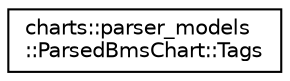 digraph "Graphical Class Hierarchy"
{
 // LATEX_PDF_SIZE
  edge [fontname="Helvetica",fontsize="10",labelfontname="Helvetica",labelfontsize="10"];
  node [fontname="Helvetica",fontsize="10",shape=record];
  rankdir="LR";
  Node0 [label="charts::parser_models\l::ParsedBmsChart::Tags",height=0.2,width=0.4,color="black", fillcolor="white", style="filled",URL="$structcharts_1_1parser__models_1_1ParsedBmsChart_1_1Tags.html",tooltip="Tags that a BMS chart can have."];
}
